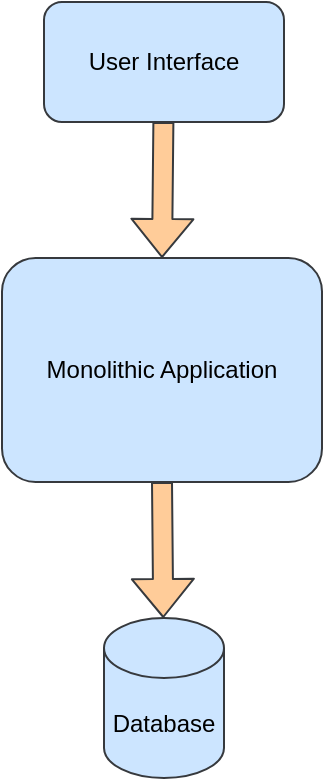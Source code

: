 <mxfile version="13.6.10" type="github">
  <diagram id="XanA_jXf1qG5eyWNf0YS" name="Page-1">
    <mxGraphModel dx="786" dy="457" grid="1" gridSize="10" guides="1" tooltips="1" connect="1" arrows="1" fold="1" page="1" pageScale="1" pageWidth="850" pageHeight="1100" math="0" shadow="0">
      <root>
        <mxCell id="0" />
        <mxCell id="1" parent="0" />
        <mxCell id="u9_j6c9Yn9vqXrKl0vxX-1" value="Monolithic Application" style="rounded=1;whiteSpace=wrap;html=1;fillColor=#cce5ff;strokeColor=#36393d;" vertex="1" parent="1">
          <mxGeometry x="350" y="178" width="160" height="112" as="geometry" />
        </mxCell>
        <mxCell id="u9_j6c9Yn9vqXrKl0vxX-2" value="User Interface" style="rounded=1;whiteSpace=wrap;html=1;fillColor=#cce5ff;strokeColor=#36393d;" vertex="1" parent="1">
          <mxGeometry x="371" y="50" width="120" height="60" as="geometry" />
        </mxCell>
        <mxCell id="u9_j6c9Yn9vqXrKl0vxX-3" value="Database" style="shape=cylinder3;whiteSpace=wrap;html=1;boundedLbl=1;backgroundOutline=1;size=15;fillColor=#cce5ff;strokeColor=#36393d;" vertex="1" parent="1">
          <mxGeometry x="401" y="358" width="60" height="80" as="geometry" />
        </mxCell>
        <mxCell id="u9_j6c9Yn9vqXrKl0vxX-4" value="" style="shape=flexArrow;endArrow=classic;html=1;entryX=0.5;entryY=0;entryDx=0;entryDy=0;fillColor=#ffcc99;strokeColor=#36393d;" edge="1" parent="1" source="u9_j6c9Yn9vqXrKl0vxX-2" target="u9_j6c9Yn9vqXrKl0vxX-1">
          <mxGeometry width="50" height="50" relative="1" as="geometry">
            <mxPoint x="340" y="260" as="sourcePoint" />
            <mxPoint x="390" y="210" as="targetPoint" />
          </mxGeometry>
        </mxCell>
        <mxCell id="u9_j6c9Yn9vqXrKl0vxX-5" value="" style="shape=flexArrow;endArrow=classic;html=1;exitX=0.5;exitY=1;exitDx=0;exitDy=0;fillColor=#ffcc99;strokeColor=#36393d;" edge="1" parent="1" source="u9_j6c9Yn9vqXrKl0vxX-1" target="u9_j6c9Yn9vqXrKl0vxX-3">
          <mxGeometry width="50" height="50" relative="1" as="geometry">
            <mxPoint x="340" y="218" as="sourcePoint" />
            <mxPoint x="390" y="168" as="targetPoint" />
          </mxGeometry>
        </mxCell>
      </root>
    </mxGraphModel>
  </diagram>
</mxfile>
